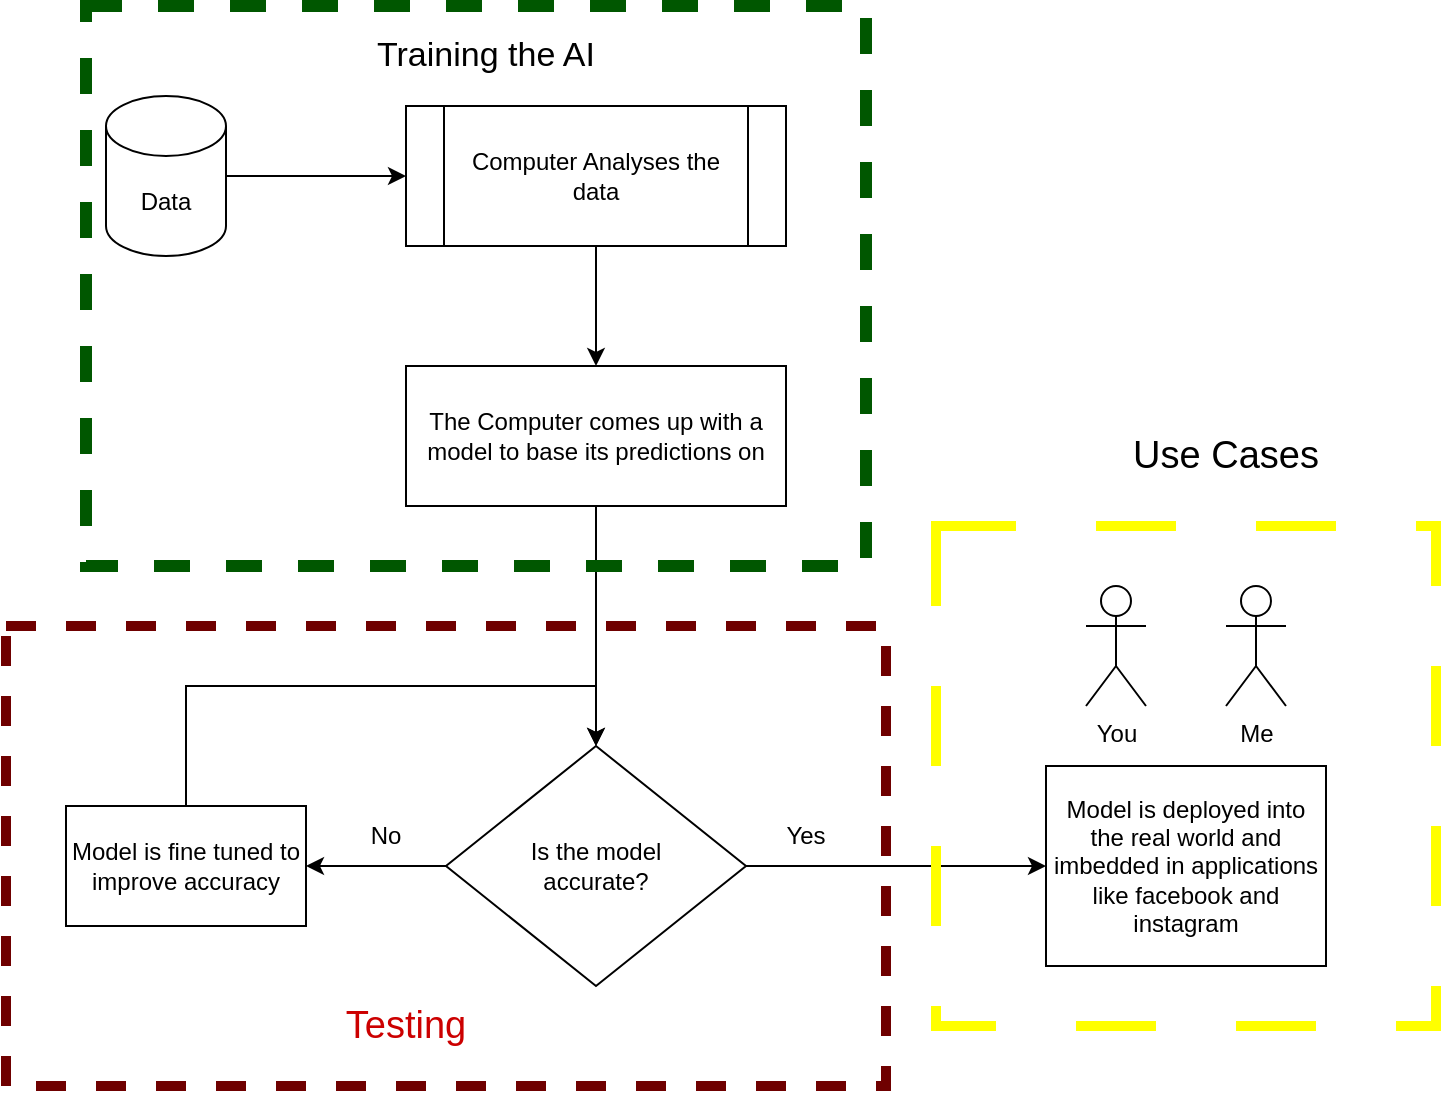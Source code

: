 <mxfile version="21.5.1" type="device">
  <diagram name="Page-1" id="C3hChAu4YWcnM3He6nf8">
    <mxGraphModel dx="780" dy="496" grid="1" gridSize="10" guides="1" tooltips="1" connect="1" arrows="1" fold="1" page="1" pageScale="1" pageWidth="827" pageHeight="1169" background="#FFFFFF" math="0" shadow="0">
      <root>
        <mxCell id="0" />
        <mxCell id="1" parent="0" />
        <mxCell id="PuNhcD8c1g3JRg2PbTcK-23" style="edgeStyle=orthogonalEdgeStyle;rounded=0;orthogonalLoop=1;jettySize=auto;html=1;exitX=1;exitY=0.5;exitDx=0;exitDy=0;exitPerimeter=0;entryX=0;entryY=0.5;entryDx=0;entryDy=0;" parent="1" source="PuNhcD8c1g3JRg2PbTcK-1" target="PuNhcD8c1g3JRg2PbTcK-3" edge="1">
          <mxGeometry relative="1" as="geometry">
            <mxPoint x="170" y="145" as="sourcePoint" />
          </mxGeometry>
        </mxCell>
        <mxCell id="PuNhcD8c1g3JRg2PbTcK-1" value="Data" style="shape=cylinder3;whiteSpace=wrap;html=1;boundedLbl=1;backgroundOutline=1;size=15;" parent="1" vertex="1">
          <mxGeometry x="110" y="105" width="60" height="80" as="geometry" />
        </mxCell>
        <mxCell id="PuNhcD8c1g3JRg2PbTcK-21" style="edgeStyle=orthogonalEdgeStyle;rounded=0;orthogonalLoop=1;jettySize=auto;html=1;exitX=0.5;exitY=1;exitDx=0;exitDy=0;entryX=0.5;entryY=0;entryDx=0;entryDy=0;" parent="1" source="PuNhcD8c1g3JRg2PbTcK-2" target="PuNhcD8c1g3JRg2PbTcK-7" edge="1">
          <mxGeometry relative="1" as="geometry" />
        </mxCell>
        <mxCell id="PuNhcD8c1g3JRg2PbTcK-2" value="The Computer comes up with a model to base its predictions on" style="rounded=0;whiteSpace=wrap;html=1;" parent="1" vertex="1">
          <mxGeometry x="260" y="240" width="190" height="70" as="geometry" />
        </mxCell>
        <mxCell id="PuNhcD8c1g3JRg2PbTcK-22" style="edgeStyle=orthogonalEdgeStyle;rounded=0;orthogonalLoop=1;jettySize=auto;html=1;exitX=0.5;exitY=1;exitDx=0;exitDy=0;entryX=0.5;entryY=0;entryDx=0;entryDy=0;" parent="1" source="PuNhcD8c1g3JRg2PbTcK-3" target="PuNhcD8c1g3JRg2PbTcK-2" edge="1">
          <mxGeometry relative="1" as="geometry" />
        </mxCell>
        <mxCell id="PuNhcD8c1g3JRg2PbTcK-3" value="Computer Analyses the data" style="shape=process;whiteSpace=wrap;html=1;backgroundOutline=1;" parent="1" vertex="1">
          <mxGeometry x="260" y="110" width="190" height="70" as="geometry" />
        </mxCell>
        <mxCell id="PuNhcD8c1g3JRg2PbTcK-10" style="edgeStyle=orthogonalEdgeStyle;rounded=0;orthogonalLoop=1;jettySize=auto;html=1;exitX=0;exitY=0.5;exitDx=0;exitDy=0;entryX=1;entryY=0.5;entryDx=0;entryDy=0;" parent="1" source="PuNhcD8c1g3JRg2PbTcK-7" target="PuNhcD8c1g3JRg2PbTcK-9" edge="1">
          <mxGeometry relative="1" as="geometry" />
        </mxCell>
        <mxCell id="PuNhcD8c1g3JRg2PbTcK-12" style="edgeStyle=orthogonalEdgeStyle;rounded=0;orthogonalLoop=1;jettySize=auto;html=1;exitX=1;exitY=0.5;exitDx=0;exitDy=0;entryX=0;entryY=0.5;entryDx=0;entryDy=0;" parent="1" source="PuNhcD8c1g3JRg2PbTcK-7" target="PuNhcD8c1g3JRg2PbTcK-13" edge="1">
          <mxGeometry relative="1" as="geometry">
            <mxPoint x="530" y="490" as="targetPoint" />
          </mxGeometry>
        </mxCell>
        <mxCell id="PuNhcD8c1g3JRg2PbTcK-7" value="Is the model &lt;br&gt;accurate?" style="rhombus;whiteSpace=wrap;html=1;" parent="1" vertex="1">
          <mxGeometry x="280" y="430" width="150" height="120" as="geometry" />
        </mxCell>
        <mxCell id="PuNhcD8c1g3JRg2PbTcK-11" style="edgeStyle=orthogonalEdgeStyle;rounded=0;orthogonalLoop=1;jettySize=auto;html=1;exitX=0.5;exitY=0;exitDx=0;exitDy=0;entryX=0.5;entryY=0;entryDx=0;entryDy=0;" parent="1" source="PuNhcD8c1g3JRg2PbTcK-9" target="PuNhcD8c1g3JRg2PbTcK-7" edge="1">
          <mxGeometry relative="1" as="geometry">
            <Array as="points">
              <mxPoint x="150" y="400" />
              <mxPoint x="355" y="400" />
            </Array>
          </mxGeometry>
        </mxCell>
        <mxCell id="PuNhcD8c1g3JRg2PbTcK-9" value="Model is fine tuned to improve accuracy" style="rounded=0;whiteSpace=wrap;html=1;" parent="1" vertex="1">
          <mxGeometry x="90" y="460" width="120" height="60" as="geometry" />
        </mxCell>
        <mxCell id="PuNhcD8c1g3JRg2PbTcK-13" value="Model is deployed into the real world and imbedded in applications like facebook and instagram" style="rounded=0;whiteSpace=wrap;html=1;" parent="1" vertex="1">
          <mxGeometry x="580" y="440" width="140" height="100" as="geometry" />
        </mxCell>
        <mxCell id="PuNhcD8c1g3JRg2PbTcK-14" value="You" style="shape=umlActor;verticalLabelPosition=bottom;verticalAlign=top;html=1;outlineConnect=0;" parent="1" vertex="1">
          <mxGeometry x="600" y="350" width="30" height="60" as="geometry" />
        </mxCell>
        <mxCell id="PuNhcD8c1g3JRg2PbTcK-15" value="Me" style="shape=umlActor;verticalLabelPosition=bottom;verticalAlign=top;html=1;outlineConnect=0;" parent="1" vertex="1">
          <mxGeometry x="670" y="350" width="30" height="60" as="geometry" />
        </mxCell>
        <mxCell id="PuNhcD8c1g3JRg2PbTcK-17" value="" style="whiteSpace=wrap;html=1;aspect=fixed;fillColor=none;dashed=1;dashPattern=8 8;strokeWidth=5;strokeColor=#FFFF00;" parent="1" vertex="1">
          <mxGeometry x="525" y="320" width="250" height="250" as="geometry" />
        </mxCell>
        <mxCell id="PuNhcD8c1g3JRg2PbTcK-18" value="&lt;font style=&quot;font-size: 19px;&quot;&gt;Use Cases&lt;/font&gt;" style="text;html=1;strokeColor=none;fillColor=none;align=center;verticalAlign=middle;whiteSpace=wrap;rounded=0;" parent="1" vertex="1">
          <mxGeometry x="610" y="270" width="120" height="30" as="geometry" />
        </mxCell>
        <mxCell id="PuNhcD8c1g3JRg2PbTcK-20" value="" style="rounded=0;whiteSpace=wrap;html=1;fillColor=none;dashed=1;strokeWidth=6;fontColor=#ffffff;strokeColor=#005700;" parent="1" vertex="1">
          <mxGeometry x="100" y="60" width="390" height="280" as="geometry" />
        </mxCell>
        <mxCell id="PuNhcD8c1g3JRg2PbTcK-24" value="&lt;font style=&quot;font-size: 17px;&quot;&gt;Training the AI&lt;/font&gt;" style="text;html=1;strokeColor=none;fillColor=none;align=center;verticalAlign=middle;whiteSpace=wrap;rounded=0;" parent="1" vertex="1">
          <mxGeometry x="240" y="70" width="120" height="30" as="geometry" />
        </mxCell>
        <mxCell id="PuNhcD8c1g3JRg2PbTcK-25" value="" style="rounded=0;whiteSpace=wrap;html=1;fillColor=none;dashed=1;fontColor=#ffffff;strokeColor=#6F0000;perimeterSpacing=6;strokeWidth=5;" parent="1" vertex="1">
          <mxGeometry x="60" y="370" width="440" height="230" as="geometry" />
        </mxCell>
        <mxCell id="PuNhcD8c1g3JRg2PbTcK-26" value="&lt;font color=&quot;#cc0000&quot; style=&quot;font-size: 19px;&quot;&gt;Testing&lt;/font&gt;" style="text;html=1;strokeColor=none;fillColor=none;align=center;verticalAlign=middle;whiteSpace=wrap;rounded=0;" parent="1" vertex="1">
          <mxGeometry x="230" y="555" width="60" height="30" as="geometry" />
        </mxCell>
        <mxCell id="PuNhcD8c1g3JRg2PbTcK-27" value="Yes" style="text;html=1;strokeColor=none;fillColor=none;align=center;verticalAlign=middle;whiteSpace=wrap;rounded=0;" parent="1" vertex="1">
          <mxGeometry x="430" y="460" width="60" height="30" as="geometry" />
        </mxCell>
        <mxCell id="PuNhcD8c1g3JRg2PbTcK-28" value="No" style="text;html=1;strokeColor=none;fillColor=none;align=center;verticalAlign=middle;whiteSpace=wrap;rounded=0;" parent="1" vertex="1">
          <mxGeometry x="220" y="460" width="60" height="30" as="geometry" />
        </mxCell>
      </root>
    </mxGraphModel>
  </diagram>
</mxfile>
